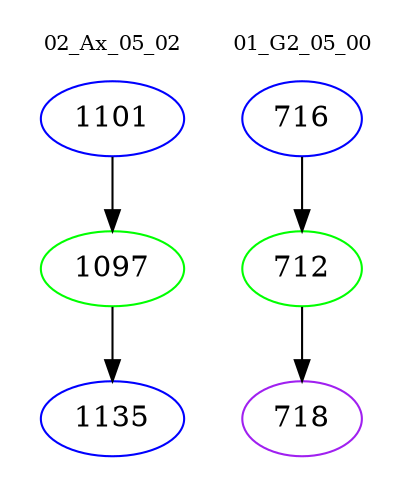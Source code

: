 digraph{
subgraph cluster_0 {
color = white
label = "02_Ax_05_02";
fontsize=10;
T0_1101 [label="1101", color="blue"]
T0_1101 -> T0_1097 [color="black"]
T0_1097 [label="1097", color="green"]
T0_1097 -> T0_1135 [color="black"]
T0_1135 [label="1135", color="blue"]
}
subgraph cluster_1 {
color = white
label = "01_G2_05_00";
fontsize=10;
T1_716 [label="716", color="blue"]
T1_716 -> T1_712 [color="black"]
T1_712 [label="712", color="green"]
T1_712 -> T1_718 [color="black"]
T1_718 [label="718", color="purple"]
}
}
